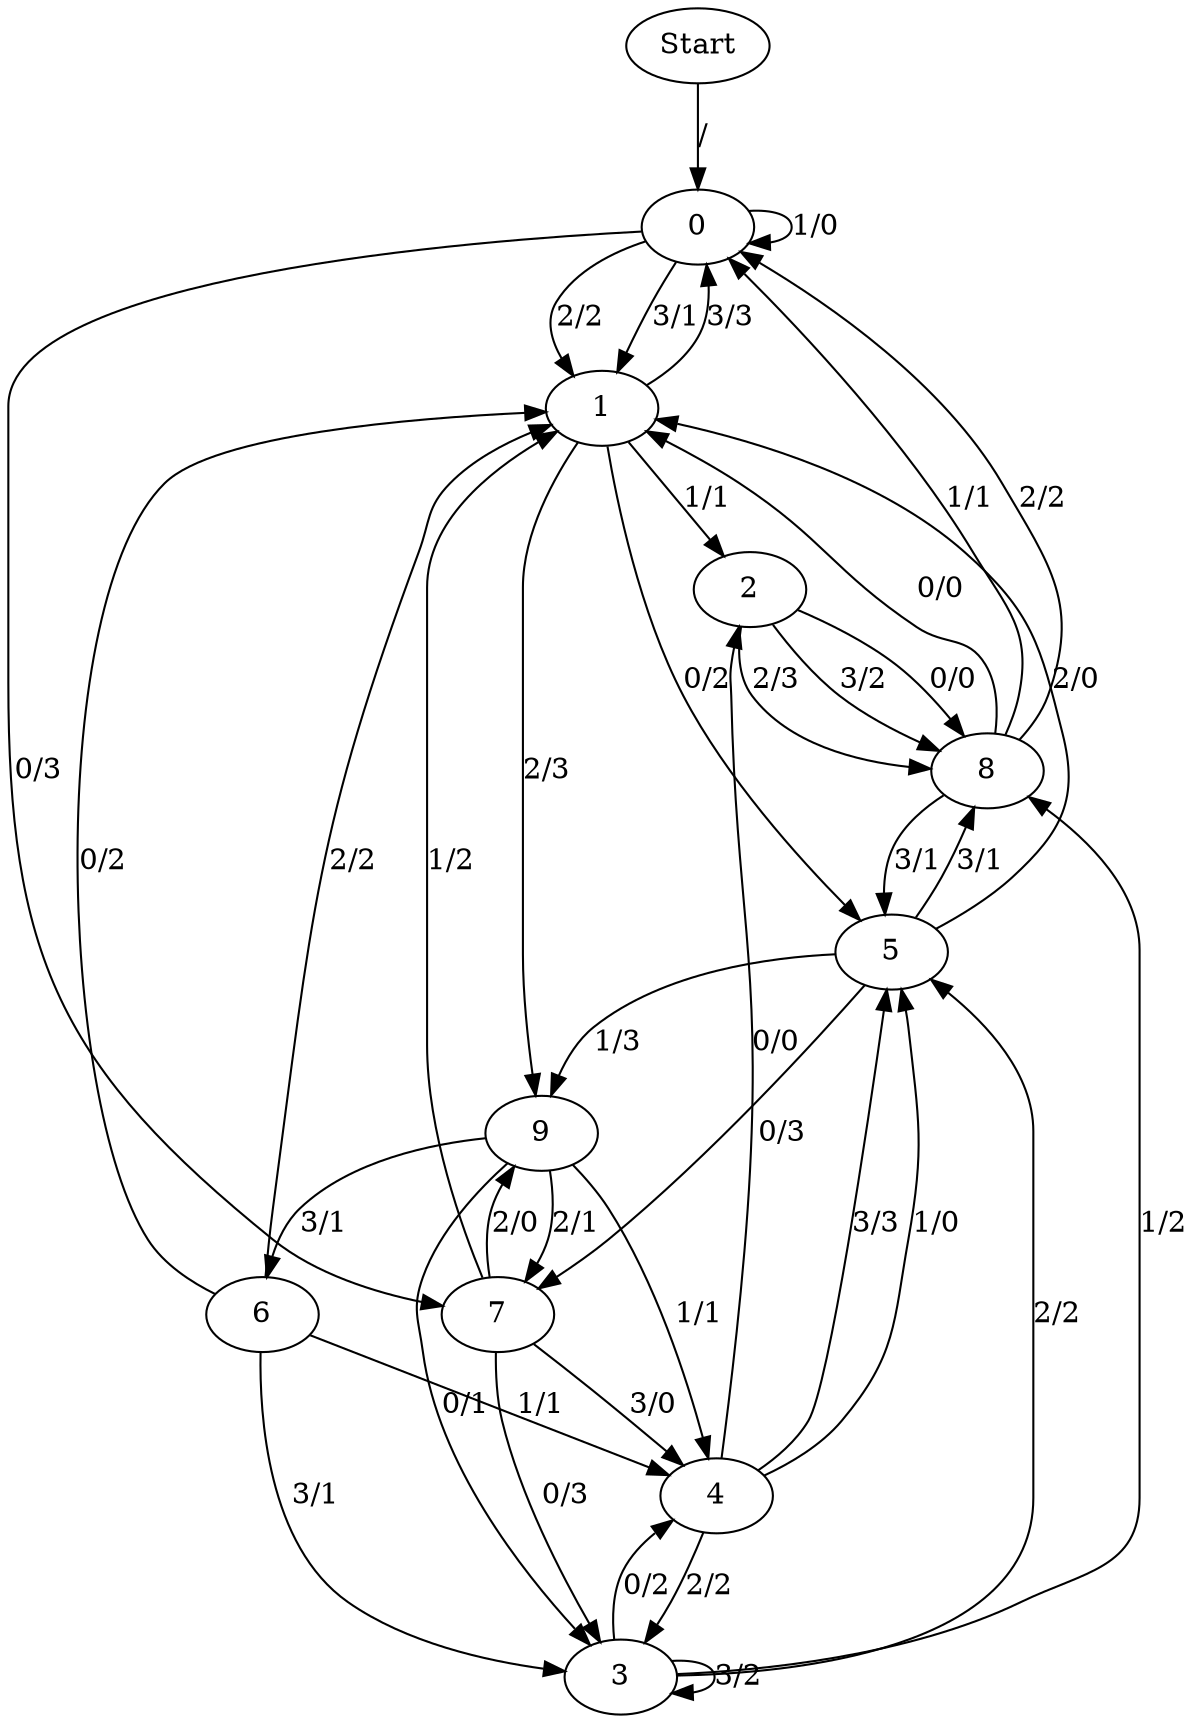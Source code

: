 digraph {
	Start -> 0 [label="/"]
	0 -> 0 [label="1/0"]
	0 -> 1 [label="2/2"]
	0 -> 1 [label="3/1"]
	0 -> 7 [label="0/3"]
	9 -> 3 [label="0/1"]
	9 -> 4 [label="1/1"]
	9 -> 7 [label="2/1"]
	9 -> 6 [label="3/1"]
	6 -> 1 [label="0/2"]
	6 -> 4 [label="1/1"]
	6 -> 1 [label="2/2"]
	6 -> 3 [label="3/1"]
	3 -> 4 [label="0/2"]
	3 -> 8 [label="1/2"]
	3 -> 5 [label="2/2"]
	3 -> 3 [label="3/2"]
	4 -> 5 [label="3/3"]
	4 -> 2 [label="0/0"]
	4 -> 5 [label="1/0"]
	4 -> 3 [label="2/2"]
	2 -> 8 [label="0/0"]
	2 -> 8 [label="2/3"]
	2 -> 8 [label="3/2"]
	8 -> 5 [label="3/1"]
	8 -> 1 [label="0/0"]
	8 -> 0 [label="1/1"]
	8 -> 0 [label="2/2"]
	1 -> 0 [label="3/3"]
	1 -> 5 [label="0/2"]
	1 -> 2 [label="1/1"]
	1 -> 9 [label="2/3"]
	5 -> 9 [label="1/3"]
	5 -> 1 [label="2/0"]
	5 -> 8 [label="3/1"]
	5 -> 7 [label="0/3"]
	7 -> 3 [label="0/3"]
	7 -> 1 [label="1/2"]
	7 -> 9 [label="2/0"]
	7 -> 4 [label="3/0"]
}